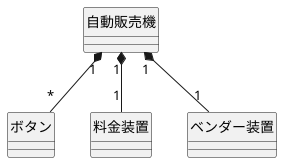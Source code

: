 @startuml
hide circle
class 自動販売機
class ボタン
class 料金装置
class ベンダー装置

自動販売機 "1" *-- "*" ボタン
自動販売機 "1" *-- "1" 料金装置 
自動販売機 "1" *-- "1" ベンダー装置
@enduml
